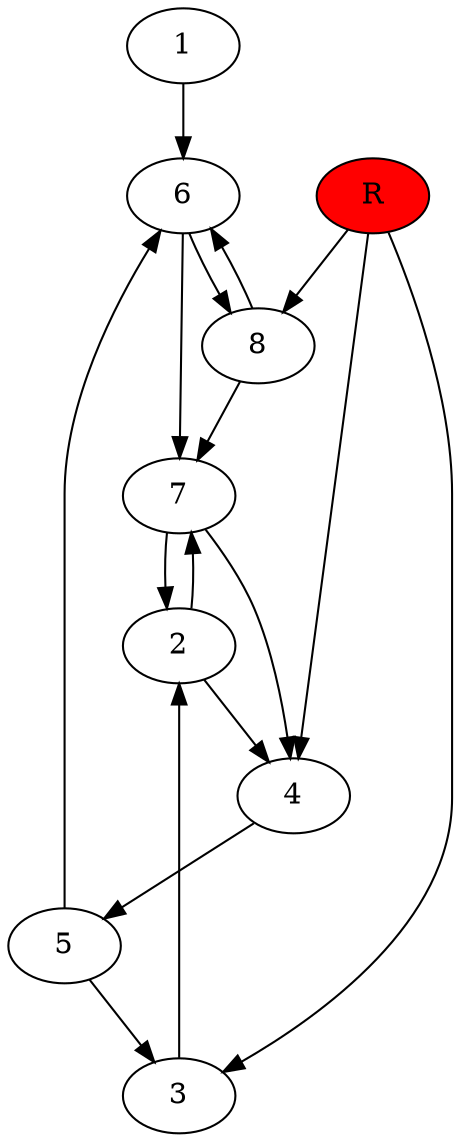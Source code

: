 digraph prb6513 {
	1
	2
	3
	4
	5
	6
	7
	8
	R [fillcolor="#ff0000" style=filled]
	1 -> 6
	2 -> 4
	2 -> 7
	3 -> 2
	4 -> 5
	5 -> 3
	5 -> 6
	6 -> 7
	6 -> 8
	7 -> 2
	7 -> 4
	8 -> 6
	8 -> 7
	R -> 3
	R -> 4
	R -> 8
}
